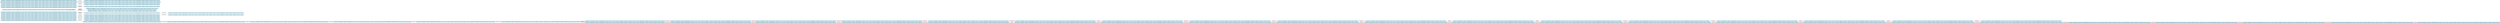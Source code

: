 digraph G {

	rankdir = LR;

	start_c_q5_0[style=invisible];

	node[shape=box, style="rounded, filled", color=lightblue2];

	c_q0_24[label="(c_q0 ≝ ((ATM_state = 9) ∧ (A_asked_withdrawal = 0) ∧ (A_balance = 0) ∧ (A_balance_after_operation = 0) ∧ (A_card_id = 0) ∧ (A_error = 0) ∧ (A_result = 0) ∧ (A_user_pin = 0) ∧ (CARD_state = 0) ∧ (C_card_id = 0) ∧ (C_card_pin = 0) ∧ (C_counter = 0) ∧ (C_user_pin = 0) ∧ (DB_asked_withdrawal = 0) ∧ (DB_balance = 0) ∧ (DB_card_id = 0) ∧ (DB_count_id = 0) ∧ (DB_error = 0) ∧ (DB_state = 2)))"];
	c_q0_86[label="(c_q0 ≝ ((ATM_state = 1) ∧ (A_asked_withdrawal = 0) ∧ (A_balance = 7400) ∧ (A_balance_after_operation = 7400) ∧ (A_card_id = 3121) ∧ (A_error = 0) ∧ (A_result = 1) ∧ (A_user_pin = 4040) ∧ (CARD_state = 0) ∧ (C_card_id = 3121) ∧ (C_card_pin = 4040) ∧ (C_counter = 0) ∧ (C_user_pin = 4040) ∧ (DB_asked_withdrawal = 0) ∧ (DB_balance = 7400) ∧ (DB_card_id = 3121) ∧ (DB_count_id = 3121) ∧ (DB_error = 0) ∧ (DB_state = 0)))"];
	c_q0_30[label="(c_q0 ≝ ((ATM_state = 12) ∧ (A_asked_withdrawal = 0) ∧ (A_balance = 0) ∧ (A_balance_after_operation = 0) ∧ (A_card_id = 0) ∧ (A_error = 0) ∧ (A_result = 1) ∧ (A_user_pin = 0) ∧ (CARD_state = 1) ∧ (C_card_id = 0) ∧ (C_card_pin = 0) ∧ (C_counter = 0) ∧ (C_user_pin = 0) ∧ (DB_asked_withdrawal = 0) ∧ (DB_balance = 0) ∧ (DB_card_id = 0) ∧ (DB_count_id = 0) ∧ (DB_error = 0) ∧ (DB_state = 3)))"];
	c_q0_62[label="(c_q0 ≝ ((ATM_state = 9) ∧ (A_asked_withdrawal = 0) ∧ (A_balance = 0) ∧ (A_balance_after_operation = 0) ∧ (A_card_id = 3121) ∧ (A_error = 0) ∧ (A_result = 1) ∧ (A_user_pin = 4040) ∧ (CARD_state = 0) ∧ (C_card_id = 3121) ∧ (C_card_pin = 4040) ∧ (C_counter = 0) ∧ (C_user_pin = 4040) ∧ (DB_asked_withdrawal = 0) ∧ (DB_balance = 7400) ∧ (DB_card_id = 3121) ∧ (DB_count_id = 3121) ∧ (DB_error = 0) ∧ (DB_state = 2)))"];
	c_q0_72[label="(c_q0 ≝ ((ATM_state = 5) ∧ (A_asked_withdrawal = 0) ∧ (A_balance = 0) ∧ (A_balance_after_operation = 0) ∧ (A_card_id = 3121) ∧ (A_error = 0) ∧ (A_result = 0) ∧ (A_user_pin = 2121) ∧ (CARD_state = 2) ∧ (C_card_id = 3121) ∧ (C_card_pin = 4040) ∧ (C_counter = 1) ∧ (C_user_pin = 2121) ∧ (DB_asked_withdrawal = 0) ∧ (DB_balance = 7400) ∧ (DB_card_id = 0) ∧ (DB_count_id = 3121) ∧ (DB_error = 0) ∧ (DB_state = 0)))"];
	c_q0_29[label="(c_q0 ≝ ((ATM_state = 12) ∧ (A_asked_withdrawal = 0) ∧ (A_balance = 0) ∧ (A_balance_after_operation = 0) ∧ (A_card_id = 0) ∧ (A_error = 1) ∧ (A_result = 2) ∧ (A_user_pin = 0) ∧ (CARD_state = 1) ∧ (C_card_id = 0) ∧ (C_card_pin = 0) ∧ (C_counter = 0) ∧ (C_user_pin = 0) ∧ (DB_asked_withdrawal = 0) ∧ (DB_balance = 0) ∧ (DB_card_id = 0) ∧ (DB_count_id = 0) ∧ (DB_error = 0) ∧ (DB_state = 1)))"];
	c_q0_116[label="(c_q0 ≝ ((ATM_state = 3) ∧ (A_asked_withdrawal = 0) ∧ (A_balance = 0) ∧ (A_balance_after_operation = 0) ∧ (A_card_id = 3121) ∧ (A_error = 0) ∧ (A_result = 0) ∧ (A_user_pin = 2121) ∧ (CARD_state = 1) ∧ (C_card_id = 3121) ∧ (C_card_pin = 4040) ∧ (C_counter = 0) ∧ (C_user_pin = 2121) ∧ (DB_asked_withdrawal = 0) ∧ (DB_balance = 7400) ∧ (DB_card_id = 0) ∧ (DB_count_id = 3121) ∧ (DB_error = 0) ∧ (DB_state = 0)))"];
	c_q0_110[label="(c_q0 ≝ ((ATM_state = 7) ∧ (A_asked_withdrawal = 0) ∧ (A_balance = 7400) ∧ (A_balance_after_operation = 7400) ∧ (A_card_id = 3121) ∧ (A_error = 0) ∧ (A_result = 1) ∧ (A_user_pin = 4040) ∧ (CARD_state = 3) ∧ (C_card_id = 3121) ∧ (C_card_pin = 4040) ∧ (C_counter = 0) ∧ (C_user_pin = 4040) ∧ (DB_asked_withdrawal = 0) ∧ (DB_balance = 7400) ∧ (DB_card_id = 3121) ∧ (DB_count_id = 3121) ∧ (DB_error = 0) ∧ (DB_state = 0)))"];
	c_q0_10[label="(c_q0 ≝ ((ATM_state = 4) ∧ (A_asked_withdrawal = 0) ∧ (A_balance = 0) ∧ (A_balance_after_operation = 0) ∧ (A_card_id = 3121) ∧ (A_error = 0) ∧ (A_result = 0) ∧ (A_user_pin = 0) ∧ (CARD_state = 2) ∧ (C_card_id = 3121) ∧ (C_card_pin = 4040) ∧ (C_counter = 0) ∧ (C_user_pin = 0) ∧ (DB_asked_withdrawal = 0) ∧ (DB_balance = 7400) ∧ (DB_card_id = 0) ∧ (DB_count_id = 3121) ∧ (DB_error = 0) ∧ (DB_state = 0)))"];
	c_q0_76[label="(c_q0 ≝ ((ATM_state = 6) ∧ (A_asked_withdrawal = 0) ∧ (A_balance = 0) ∧ (A_balance_after_operation = 0) ∧ (A_card_id = 3121) ∧ (A_error = 0) ∧ (A_result = 0) ∧ (A_user_pin = 2121) ∧ (CARD_state = 2) ∧ (C_card_id = 3121) ∧ (C_card_pin = 4040) ∧ (C_counter = 1) ∧ (C_user_pin = 2121) ∧ (DB_asked_withdrawal = 0) ∧ (DB_balance = 7400) ∧ (DB_card_id = 0) ∧ (DB_count_id = 3121) ∧ (DB_error = 0) ∧ (DB_state = 0)))"];
	c_q0_8[label="(c_q0 ≝ ((ATM_state = 3) ∧ (A_asked_withdrawal = 0) ∧ (A_balance = 0) ∧ (A_balance_after_operation = 0) ∧ (A_card_id = 0) ∧ (A_error = 0) ∧ (A_result = 0) ∧ (A_user_pin = 0) ∧ (CARD_state = 1) ∧ (C_card_id = 3121) ∧ (C_card_pin = 4040) ∧ (C_counter = 0) ∧ (C_user_pin = 0) ∧ (DB_asked_withdrawal = 0) ∧ (DB_balance = 7400) ∧ (DB_card_id = 0) ∧ (DB_count_id = 3121) ∧ (DB_error = 0) ∧ (DB_state = 0)))"];
	c_q0_46[label="(c_q0 ≝ ((ATM_state = 9) ∧ (A_asked_withdrawal = 0) ∧ (A_balance = 0) ∧ (A_balance_after_operation = 0) ∧ (A_card_id = 0) ∧ (A_error = 0) ∧ (A_result = 1) ∧ (A_user_pin = 0) ∧ (CARD_state = 0) ∧ (C_card_id = 0) ∧ (C_card_pin = 0) ∧ (C_counter = 0) ∧ (C_user_pin = 0) ∧ (DB_asked_withdrawal = 0) ∧ (DB_balance = 0) ∧ (DB_card_id = 0) ∧ (DB_count_id = 0) ∧ (DB_error = 0) ∧ (DB_state = 5)))"];
	c_q0_3[label="(c_q0 ≝ ((ATM_state = 1) ∧ (A_asked_withdrawal = 0) ∧ (A_balance = 0) ∧ (A_balance_after_operation = 0) ∧ (A_card_id = 0) ∧ (A_error = 0) ∧ (A_result = 0) ∧ (A_user_pin = 0) ∧ (CARD_state = 0) ∧ (C_card_id = 0) ∧ (C_card_pin = 0) ∧ (C_counter = 0) ∧ (C_user_pin = 0) ∧ (DB_asked_withdrawal = 0) ∧ (DB_balance = 0) ∧ (DB_card_id = 0) ∧ (DB_count_id = 0) ∧ (DB_error = 0) ∧ (DB_state = 1)))"];
	c_q4_54[label="(c_q4 ≝ ((ATM_state = 0) ∧ (A_asked_withdrawal = 0) ∧ (A_balance = 0) ∧ (A_balance_after_operation = 0) ∧ (A_card_id = 0) ∧ (A_error = 1) ∧ (A_result = 0) ∧ (A_user_pin = 0) ∧ (CARD_state = 0) ∧ (C_card_id = 0) ∧ (C_card_pin = 0) ∧ (C_counter = 0) ∧ (C_user_pin = 0) ∧ (DB_asked_withdrawal = 0) ∧ (DB_balance = 0) ∧ (DB_card_id = 0) ∧ (DB_count_id = 0) ∧ (DB_error = 0) ∧ (DB_state = 0)))"];
	c_q0_70[label="(c_q0 ≝ ((ATM_state = 11) ∧ (A_asked_withdrawal = 0) ∧ (A_balance = 7400) ∧ (A_balance_after_operation = 0) ∧ (A_card_id = 3121) ∧ (A_error = 0) ∧ (A_result = 1) ∧ (A_user_pin = 4040) ∧ (CARD_state = 0) ∧ (C_card_id = 3121) ∧ (C_card_pin = 4040) ∧ (C_counter = 0) ∧ (C_user_pin = 4040) ∧ (DB_asked_withdrawal = 0) ∧ (DB_balance = 7400) ∧ (DB_card_id = 3121) ∧ (DB_count_id = 3121) ∧ (DB_error = 0) ∧ (DB_state = 3)))"];
	c_q2_33[label="(c_q2 ≝ ((ATM_state = 8) ∧ (A_asked_withdrawal = 0) ∧ (A_balance = 0) ∧ (A_balance_after_operation = 0) ∧ (A_card_id = 0) ∧ (A_error = 0) ∧ (A_result = 1) ∧ (A_user_pin = 0) ∧ (CARD_state = 0) ∧ (C_card_pin = 0) ∧ (C_counter = 0) ∧ (C_user_pin = 0) ∧ (DB_asked_withdrawal = 0) ∧ (DB_balance = 0) ∧ (DB_card_id = 0) ∧ (DB_count_id = 0) ∧ (DB_error = 0) ∧ (DB_state = 0)))"];
	c_q0_48[label="(c_q0 ≝ ((ATM_state = 13) ∧ (A_asked_withdrawal = 0) ∧ (A_balance = 0) ∧ (A_balance_after_operation = 0) ∧ (A_card_id = 0) ∧ (A_error = 0) ∧ (A_result = 0) ∧ (A_user_pin = 0) ∧ (CARD_state = 0) ∧ (C_card_id = 0) ∧ (C_card_pin = 0) ∧ (C_counter = 0) ∧ (C_user_pin = 0) ∧ (DB_asked_withdrawal = 0) ∧ (DB_balance = 0) ∧ (DB_card_id = 0) ∧ (DB_count_id = 0) ∧ (DB_error = 0) ∧ (DB_state = 4)))"];
	c_q5_49[label="(c_q5 ≝ ((ATM_state = 0) ∧ (A_asked_withdrawal = 0) ∧ (A_balance = 0) ∧ (A_balance_after_operation = 0) ∧ (A_card_id = 0) ∧ (A_error = 0) ∧ (A_result = 0) ∧ (A_user_pin = 0) ∧ (CARD_state = 0) ∧ (C_card_id = 0) ∧ (C_card_pin = 0) ∧ (C_counter = 0) ∧ (C_user_pin = 0) ∧ (DB_asked_withdrawal = 0) ∧ (DB_balance = 0) ∧ (DB_card_id = 0) ∧ (DB_count_id = 0) ∧ (DB_error = 0) ∧ (DB_state = 0)))"];
	c_q2_51[label="(c_q2 ≝ ((ATM_state = 8) ∧ (A_asked_withdrawal = 0) ∧ (A_balance = 0) ∧ (A_balance_after_operation = 0) ∧ (A_card_id = 0) ∧ (A_error = 0) ∧ (A_result = 1) ∧ (A_user_pin = 0) ∧ (CARD_state = 0) ∧ (C_card_id = 0) ∧ (C_card_pin = 0) ∧ (C_counter = 0) ∧ (C_user_pin = 0) ∧ (DB_asked_withdrawal = 0) ∧ (DB_balance = 0) ∧ (DB_card_id = 1) ∧ (DB_count_id = 0) ∧ (DB_error = 1) ∧ (DB_state = 5)))"];
	c_q0_96[label="(c_q0 ≝ ((ATM_state = 7) ∧ (A_asked_withdrawal = 0) ∧ (A_balance = 0) ∧ (A_balance_after_operation = 0) ∧ (A_card_id = 3121) ∧ (A_error = 0) ∧ (A_result = 0) ∧ (A_user_pin = 2121) ∧ (CARD_state = 3) ∧ (C_card_id = 3121) ∧ (C_card_pin = 4040) ∧ (C_counter = 2) ∧ (C_user_pin = 2121) ∧ (DB_asked_withdrawal = 0) ∧ (DB_balance = 7400) ∧ (DB_card_id = 0) ∧ (DB_count_id = 3121) ∧ (DB_error = 0) ∧ (DB_state = 0)))"];
	c_q0_28[label="(c_q0 ≝ ((ATM_state = 11) ∧ (A_asked_withdrawal = 0) ∧ (A_balance = 0) ∧ (A_balance_after_operation = 0) ∧ (A_card_id = 0) ∧ (A_error = 1) ∧ (A_result = 2) ∧ (A_user_pin = 0) ∧ (CARD_state = 1) ∧ (C_card_id = 0) ∧ (C_card_pin = 0) ∧ (C_counter = 0) ∧ (C_user_pin = 0) ∧ (DB_asked_withdrawal = 0) ∧ (DB_balance = 0) ∧ (DB_card_id = 0) ∧ (DB_count_id = 0) ∧ (DB_error = 0) ∧ (DB_state = 1)))"];
	c_q0_55[label="(c_q0 ≝ ((ATM_state = 1) ∧ (A_asked_withdrawal = 0) ∧ (A_balance = 0) ∧ (A_balance_after_operation = 0) ∧ (A_card_id = 0) ∧ (A_error = 1) ∧ (A_result = 0) ∧ (A_user_pin = 0) ∧ (CARD_state = 0) ∧ (C_card_id = 0) ∧ (C_card_pin = 0) ∧ (C_counter = 0) ∧ (C_user_pin = 0) ∧ (DB_asked_withdrawal = 0) ∧ (DB_balance = 0) ∧ (DB_card_id = 0) ∧ (DB_count_id = 0) ∧ (DB_error = 0) ∧ (DB_state = 0)))"];
	c_q0_123[label="(c_q0 ≝ ((ATM_state = 9) ∧ (A_asked_withdrawal = 0) ∧ (A_balance = 7400) ∧ (A_balance_after_operation = 7400) ∧ (A_card_id = 3121) ∧ (A_error = 0) ∧ (A_result = 1) ∧ (A_user_pin = 4040) ∧ (CARD_state = 0) ∧ (C_card_id = 3121) ∧ (C_card_pin = 4040) ∧ (C_counter = 0) ∧ (C_user_pin = 4040) ∧ (DB_asked_withdrawal = 0) ∧ (DB_balance = 7400) ∧ (DB_card_id = 3121) ∧ (DB_count_id = 3121) ∧ (DB_error = 0) ∧ (DB_state = 2)))"];
	c_q0_80[label="(c_q0 ≝ ((ATM_state = 7) ∧ (A_asked_withdrawal = 0) ∧ (A_balance = 0) ∧ (A_balance_after_operation = 0) ∧ (A_card_id = 3121) ∧ (A_error = 0) ∧ (A_result = 0) ∧ (A_user_pin = 2121) ∧ (CARD_state = 3) ∧ (C_card_id = 3121) ∧ (C_card_pin = 4040) ∧ (C_counter = 1) ∧ (C_user_pin = 2121) ∧ (DB_asked_withdrawal = 0) ∧ (DB_balance = 7400) ∧ (DB_card_id = 0) ∧ (DB_count_id = 3121) ∧ (DB_error = 0) ∧ (DB_state = 0)))"];
	c_q0_44[label="(c_q0 ≝ ((ATM_state = 7) ∧ (A_asked_withdrawal = 0) ∧ (A_balance = 0) ∧ (A_balance_after_operation = 0) ∧ (A_card_id = 0) ∧ (A_error = 0) ∧ (A_result = 0) ∧ (A_user_pin = 0) ∧ (CARD_state = 5) ∧ (C_card_id = 0) ∧ (C_card_pin = 0) ∧ (C_counter = 0) ∧ (C_user_pin = 0) ∧ (DB_asked_withdrawal = 0) ∧ (DB_balance = 0) ∧ (DB_card_id = 0) ∧ (DB_count_id = 0) ∧ (DB_error = 0) ∧ (DB_state = 0)))"];
	c_q0_42[label="(c_q0 ≝ ((ATM_state = 2) ∧ (A_asked_withdrawal = 0) ∧ (A_balance = 0) ∧ (A_balance_after_operation = 0) ∧ (A_card_id = 0) ∧ (A_error = 0) ∧ (A_user_pin = 0) ∧ (CARD_state = 0) ∧ (C_card_id = 12345) ∧ (C_card_pin = 0) ∧ (C_counter = 0) ∧ (C_user_pin = 0) ∧ (DB_asked_withdrawal = 0) ∧ (DB_balance = 0) ∧ (DB_card_id = 0) ∧ (DB_count_id = 0) ∧ (DB_error = 0) ∧ (DB_state = 0)))"];
	c_q0_106[label="(c_q0 ≝ ((ATM_state = 6) ∧ (A_asked_withdrawal = 0) ∧ (A_balance = 7400) ∧ (A_balance_after_operation = 7400) ∧ (A_card_id = 3121) ∧ (A_error = 0) ∧ (A_result = 1) ∧ (A_user_pin = 4040) ∧ (CARD_state = 2) ∧ (C_card_id = 3121) ∧ (C_card_pin = 4040) ∧ (C_counter = 0) ∧ (C_user_pin = 4040) ∧ (DB_asked_withdrawal = 0) ∧ (DB_balance = 7400) ∧ (DB_card_id = 3121) ∧ (DB_count_id = 3121) ∧ (DB_error = 0) ∧ (DB_state = 0)))"];
	c_q0_56[label="(c_q0 ≝ ((ATM_state = 5) ∧ (A_asked_withdrawal = 0) ∧ (A_balance = 0) ∧ (A_balance_after_operation = 0) ∧ (A_card_id = 3121) ∧ (A_error = 0) ∧ (A_result = 0) ∧ (A_user_pin = 0) ∧ (CARD_state = 2) ∧ (C_card_id = 3121) ∧ (C_card_pin = 4040) ∧ (C_counter = 0) ∧ (C_user_pin = 0) ∧ (DB_asked_withdrawal = 0) ∧ (DB_balance = 7400) ∧ (DB_card_id = 0) ∧ (DB_count_id = 3121) ∧ (DB_error = 0) ∧ (DB_state = 0)))"];
	c_q0_84[label="(c_q0 ≝ ((ATM_state = 8) ∧ (A_asked_withdrawal = 0) ∧ (A_balance = 0) ∧ (A_balance_after_operation = 0) ∧ (A_card_id = 3121) ∧ (A_error = 0) ∧ (A_result = 0) ∧ (A_user_pin = 2121) ∧ (CARD_state = 2) ∧ (C_card_id = 3121) ∧ (C_card_pin = 4040) ∧ (C_counter = 2) ∧ (C_user_pin = 2121) ∧ (DB_asked_withdrawal = 0) ∧ (DB_balance = 7400) ∧ (DB_card_id = 0) ∧ (DB_count_id = 3121) ∧ (DB_error = 0) ∧ (DB_state = 0)))"];
	c_q0_100[label="(c_q0 ≝ ((ATM_state = 7) ∧ (A_asked_withdrawal = 0) ∧ (A_balance = 0) ∧ (A_balance_after_operation = 0) ∧ (A_card_id = 3121) ∧ (A_error = 0) ∧ (A_result = 0) ∧ (A_user_pin = 2121) ∧ (CARD_state = 5) ∧ (C_card_id = 3121) ∧ (C_card_pin = 4040) ∧ (C_counter = 2) ∧ (C_user_pin = 2121) ∧ (DB_asked_withdrawal = 0) ∧ (DB_balance = 7400) ∧ (DB_card_id = 0) ∧ (DB_count_id = 3121) ∧ (DB_error = 0) ∧ (DB_state = 0)))"];
	c_q0_19[label="(c_q0 ≝ ((ATM_state = 0) ∧ (A_asked_withdrawal = 0) ∧ (A_balance = 0) ∧ (A_balance_after_operation = 0) ∧ (A_card_id = 0) ∧ (A_error = 0) ∧ (A_result = 0) ∧ (A_user_pin = 0) ∧ (CARD_state = 0) ∧ (C_card_id = 0) ∧ (C_card_pin = 0) ∧ (C_counter = 0) ∧ (C_user_pin = 0) ∧ (DB_asked_withdrawal = 0) ∧ (DB_balance = 0) ∧ (DB_card_id = 0) ∧ (DB_count_id = 0) ∧ (DB_error = 0) ∧ (DB_state = 1)))"];
	c_q0_60[label="(c_q0 ≝ ((ATM_state = 6) ∧ (A_asked_withdrawal = 0) ∧ (A_balance = 0) ∧ (A_balance_after_operation = 0) ∧ (A_card_id = 3121) ∧ (A_error = 0) ∧ (A_result = 0) ∧ (A_user_pin = 2121) ∧ (CARD_state = 2) ∧ (C_card_id = 3121) ∧ (C_card_pin = 4040) ∧ (C_counter = 0) ∧ (C_user_pin = 0) ∧ (DB_asked_withdrawal = 0) ∧ (DB_balance = 7400) ∧ (DB_card_id = 0) ∧ (DB_count_id = 3121) ∧ (DB_error = 0) ∧ (DB_state = 0)))"];
	c_q0_16[label="(c_q0 ≝ ((ATM_state = 7) ∧ (A_asked_withdrawal = 0) ∧ (A_balance = 0) ∧ (A_balance_after_operation = 0) ∧ (A_card_id = 3121) ∧ (A_error = 0) ∧ (A_result = 0) ∧ (A_user_pin = 4040) ∧ (CARD_state = 3) ∧ (C_card_id = 3121) ∧ (C_card_pin = 4040) ∧ (C_counter = 0) ∧ (C_user_pin = 4040) ∧ (DB_asked_withdrawal = 0) ∧ (DB_balance = 7400) ∧ (DB_card_id = 0) ∧ (DB_count_id = 3121) ∧ (DB_error = 0) ∧ (DB_state = 0)))"];
	c_q0_31[label="(c_q0 ≝ ((ATM_state = 13) ∧ (A_asked_withdrawal = 0) ∧ (A_balance = 0) ∧ (A_balance_after_operation = 0) ∧ (A_card_id = 0) ∧ (A_error = 0) ∧ (A_result = 1) ∧ (A_user_pin = 0) ∧ (CARD_state = 1) ∧ (C_card_id = 0) ∧ (C_card_pin = 0) ∧ (C_counter = 0) ∧ (C_user_pin = 0) ∧ (DB_asked_withdrawal = 0) ∧ (DB_balance = 0) ∧ (DB_card_id = 0) ∧ (DB_count_id = 0) ∧ (DB_error = 0) ∧ (DB_state = 4)))"];
	c_q2_118[label="(c_q2 ≝ ((ATM_state = 8) ∧ (A_asked_withdrawal = 0) ∧ (A_balance = 7400) ∧ (A_balance_after_operation = 7400) ∧ (A_card_id = 3121) ∧ (A_error = 0) ∧ (A_result = 1) ∧ (A_user_pin = 4040) ∧ (CARD_state = 0) ∧ (C_card_id = 3121) ∧ (C_card_pin = 4040) ∧ (C_counter = 0) ∧ (C_user_pin = 4040) ∧ (DB_asked_withdrawal = 0) ∧ (DB_balance = 7400) ∧ (DB_card_id = 3121) ∧ (DB_count_id = 3121) ∧ (DB_error = 0) ∧ (DB_state = 0)))"];
	c_q0_114[label="(c_q0 ≝ ((ATM_state = 7) ∧ (A_asked_withdrawal = 0) ∧ (A_balance = 7400) ∧ (A_balance_after_operation = 7400) ∧ (A_card_id = 3121) ∧ (A_error = 0) ∧ (A_result = 1) ∧ (A_user_pin = 4040) ∧ (CARD_state = 4) ∧ (C_card_id = 3121) ∧ (C_card_pin = 4040) ∧ (C_counter = 0) ∧ (C_user_pin = 4040) ∧ (DB_asked_withdrawal = 0) ∧ (DB_balance = 7400) ∧ (DB_card_id = 3121) ∧ (DB_count_id = 3121) ∧ (DB_error = 0) ∧ (DB_state = 0)))"];
	c_q0_88[label="(c_q0 ≝ ((ATM_state = 5) ∧ (A_asked_withdrawal = 0) ∧ (A_balance = 0) ∧ (A_balance_after_operation = 0) ∧ (A_card_id = 3121) ∧ (A_error = 0) ∧ (A_result = 0) ∧ (A_user_pin = 2121) ∧ (CARD_state = 2) ∧ (C_card_id = 3121) ∧ (C_card_pin = 4040) ∧ (C_counter = 2) ∧ (C_user_pin = 2121) ∧ (DB_asked_withdrawal = 0) ∧ (DB_balance = 7400) ∧ (DB_card_id = 0) ∧ (DB_count_id = 3121) ∧ (DB_error = 0) ∧ (DB_state = 0)))"];
	c_q0_14[label="(c_q0 ≝ ((ATM_state = 6) ∧ (A_asked_withdrawal = 0) ∧ (A_balance = 0) ∧ (A_balance_after_operation = 0) ∧ (A_card_id = 3121) ∧ (A_error = 0) ∧ (A_result = 0) ∧ (A_user_pin = 4040) ∧ (CARD_state = 2) ∧ (C_card_id = 3121) ∧ (C_card_pin = 4040) ∧ (C_counter = 0) ∧ (C_user_pin = 0) ∧ (DB_asked_withdrawal = 0) ∧ (DB_balance = 7400) ∧ (DB_card_id = 0) ∧ (DB_count_id = 3121) ∧ (DB_error = 0) ∧ (DB_state = 0)))"];
	c_q0_98[label="(c_q0 ≝ ((ATM_state = 4) ∧ (A_asked_withdrawal = 0) ∧ (A_balance = 7400) ∧ (A_balance_after_operation = 7400) ∧ (A_card_id = 3121) ∧ (A_error = 0) ∧ (A_result = 1) ∧ (A_user_pin = 4040) ∧ (CARD_state = 2) ∧ (C_card_id = 3121) ∧ (C_card_pin = 4040) ∧ (C_counter = 0) ∧ (C_user_pin = 4040) ∧ (DB_asked_withdrawal = 0) ∧ (DB_balance = 7400) ∧ (DB_card_id = 3121) ∧ (DB_count_id = 3121) ∧ (DB_error = 0) ∧ (DB_state = 0)))"];
	c_q2_50[label="(c_q2 ≝ ((ATM_state = 8) ∧ (A_asked_withdrawal = 0) ∧ (A_balance = 0) ∧ (A_balance_after_operation = 0) ∧ (A_card_id = 0) ∧ (A_error = 0) ∧ (A_result = 1) ∧ (A_user_pin = 0) ∧ (CARD_state = 0) ∧ (C_card_id = 0) ∧ (C_card_pin = 0) ∧ (C_counter = 0) ∧ (C_user_pin = 0) ∧ (DB_asked_withdrawal = 0) ∧ (DB_balance = 0) ∧ (DB_card_id = 1) ∧ (DB_count_id = 0) ∧ (DB_error = 0) ∧ (DB_state = 1)))"];
	c_q0_92[label="(c_q0 ≝ ((ATM_state = 6) ∧ (A_asked_withdrawal = 0) ∧ (A_balance = 0) ∧ (A_balance_after_operation = 0) ∧ (A_card_id = 3121) ∧ (A_error = 0) ∧ (A_result = 0) ∧ (A_user_pin = 2121) ∧ (CARD_state = 2) ∧ (C_card_id = 3121) ∧ (C_card_pin = 4040) ∧ (C_counter = 2) ∧ (C_user_pin = 2121) ∧ (DB_asked_withdrawal = 0) ∧ (DB_balance = 7400) ∧ (DB_card_id = 0) ∧ (DB_count_id = 3121) ∧ (DB_error = 0) ∧ (DB_state = 0)))"];
	c_q5_47[label="(c_q5 ≝ ((ATM_state = 0) ∧ (A_asked_withdrawal = 0) ∧ (A_balance = 0) ∧ (A_balance_after_operation = 0) ∧ (A_card_id = 0) ∧ (A_error = 0) ∧ (A_result = 1) ∧ (A_user_pin = 0) ∧ (CARD_state = 0) ∧ (C_card_id = 0) ∧ (C_card_pin = 0) ∧ (C_counter = 0) ∧ (C_user_pin = 0) ∧ (DB_asked_withdrawal = 0) ∧ (DB_balance = 0) ∧ (DB_card_id = 0) ∧ (DB_count_id = 0) ∧ (DB_error = 0) ∧ (DB_state = 0)))"];
	c_q5_0[label="(c_q5 ≝ ((ATM_state = 0) ∧ (A_asked_withdrawal = 0) ∧ (A_balance = 0) ∧ (A_balance_after_operation = 0) ∧ (A_card_id = 0) ∧ (A_error = 0) ∧ (A_result = 0) ∧ (A_user_pin = 0) ∧ (CARD_state = 0) ∧ (C_card_id = 3121) ∧ (C_card_pin = 4040) ∧ (C_counter = 0) ∧ (C_user_pin = 0) ∧ (DB_asked_withdrawal = 0) ∧ (DB_balance = 7400) ∧ (DB_card_id = 0) ∧ (DB_count_id = 3121) ∧ (DB_error = 0) ∧ (DB_state = 0)))"];
	c_q0_40[label="(c_q0 ≝ ((ATM_state = 13) ∧ (A_asked_withdrawal = 0) ∧ (A_balance = 0) ∧ (A_balance_after_operation = 0) ∧ (A_card_id = 0) ∧ (A_error = 1) ∧ (A_result = 0) ∧ (A_user_pin = 0) ∧ (CARD_state = 0) ∧ (C_card_id = 0) ∧ (C_card_pin = 0) ∧ (C_counter = 0) ∧ (C_user_pin = 0) ∧ (DB_asked_withdrawal = 0) ∧ (DB_balance = 0) ∧ (DB_card_id = 0) ∧ (DB_count_id = 0) ∧ (DB_error = 0) ∧ (DB_state = 4)))"];
	c_q0_66[label="(c_q0 ≝ ((ATM_state = 10) ∧ (A_asked_withdrawal = 0) ∧ (A_balance = 7400) ∧ (A_balance_after_operation = 0) ∧ (A_card_id = 3121) ∧ (A_error = 0) ∧ (A_result = 1) ∧ (A_user_pin = 4040) ∧ (CARD_state = 0) ∧ (C_card_id = 3121) ∧ (C_card_pin = 4040) ∧ (C_counter = 0) ∧ (C_user_pin = 4040) ∧ (DB_asked_withdrawal = 0) ∧ (DB_balance = 7400) ∧ (DB_card_id = 3121) ∧ (DB_count_id = 3121) ∧ (DB_error = 0) ∧ (DB_state = 3)))"];
	c_q0_27[label="(c_q0 ≝ ((ATM_state = 11) ∧ (A_asked_withdrawal = 0) ∧ (A_balance = 0) ∧ (A_balance_after_operation = 0) ∧ (A_card_id = 0) ∧ (A_error = 0) ∧ (A_result = 0) ∧ (A_user_pin = 0) ∧ (CARD_state = 0) ∧ (C_card_id = 0) ∧ (C_card_pin = 0) ∧ (C_counter = 0) ∧ (C_user_pin = 0) ∧ (DB_asked_withdrawal = 0) ∧ (DB_balance = 0) ∧ (DB_card_id = 0) ∧ (DB_count_id = 0) ∧ (DB_error = 0) ∧ (DB_state = 0)))"];
	c_q0_122[label="(c_q0 ≝ ((ATM_state = 9) ∧ (A_asked_withdrawal = 0) ∧ (A_balance = 7400) ∧ (A_balance_after_operation = 7400) ∧ (A_card_id = 3121) ∧ (A_error = 0) ∧ (A_result = 1) ∧ (A_user_pin = 4040) ∧ (CARD_state = 0) ∧ (C_card_id = 3121) ∧ (C_card_pin = 4040) ∧ (C_counter = 0) ∧ (C_user_pin = 4040) ∧ (DB_asked_withdrawal = 0) ∧ (DB_balance = 7400) ∧ (DB_card_id = 3121) ∧ (DB_count_id = 3121) ∧ (DB_error = 0) ∧ (DB_state = 1)))"];
	c_q4_37[label="(c_q4 ≝ ((ATM_state = 0) ∧ (A_asked_withdrawal = 0) ∧ (A_balance = 0) ∧ (A_balance_after_operation = 0) ∧ (A_card_id = 0) ∧ (A_error = 1) ∧ (A_user_pin = 0) ∧ (CARD_state = 0) ∧ (C_card_pin = 0) ∧ (C_counter = 0) ∧ (C_user_pin = 0) ∧ (DB_asked_withdrawal = 0) ∧ (DB_balance = 0) ∧ (DB_card_id = 0) ∧ (DB_count_id = 0) ∧ (DB_error = 0) ∧ (DB_state = 0)))"];
	c_q5_104[label="(c_q5 ≝ ((ATM_state = 0) ∧ (A_asked_withdrawal = 0) ∧ (A_balance = 0) ∧ (A_balance_after_operation = 0) ∧ (A_card_id = 3121) ∧ (A_error = 0) ∧ (A_result = 0) ∧ (A_user_pin = 2121) ∧ (CARD_state = 0) ∧ (C_card_id = 3121) ∧ (C_card_pin = 4040) ∧ (C_counter = 2) ∧ (C_user_pin = 2121) ∧ (DB_asked_withdrawal = 0) ∧ (DB_balance = 7400) ∧ (DB_card_id = 0) ∧ (DB_count_id = 3121) ∧ (DB_error = 0) ∧ (DB_state = 0)))"];
	c_q0_20[label="(c_q0 ≝ ((ATM_state = 8) ∧ (A_asked_withdrawal = 0) ∧ (A_balance = 5000) ∧ (A_balance_after_operation = 0) ∧ (A_card_id = 0) ∧ (A_error = 1) ∧ (A_result = 0) ∧ (A_user_pin = 0) ∧ (CARD_state = 1) ∧ (C_card_id = 0) ∧ (C_card_pin = 0) ∧ (C_counter = 0) ∧ (C_user_pin = 0) ∧ (DB_asked_withdrawal = 0) ∧ (DB_balance = 5000) ∧ (DB_card_id = 1) ∧ (DB_count_id = 0) ∧ (DB_error = 0) ∧ (DB_state = 0)))"];
	c_q0_18[label="(c_q0 ≝ ((ATM_state = 7) ∧ (A_asked_withdrawal = 0) ∧ (A_balance = 0) ∧ (A_balance_after_operation = 0) ∧ (A_card_id = 0) ∧ (A_error = 0) ∧ (A_result = 0) ∧ (A_user_pin = 0) ∧ (CARD_state = 5) ∧ (C_card_id = 0) ∧ (C_card_pin = 0) ∧ (C_counter = 0) ∧ (C_user_pin = 0) ∧ (DB_asked_withdrawal = 0) ∧ (DB_balance = 0) ∧ (DB_card_id = 0) ∧ (DB_count_id = 0) ∧ (DB_error = 0) ∧ (DB_state = 1)))"];
	c_q2_52[label="(c_q2 ≝ ((ATM_state = 8) ∧ (A_asked_withdrawal = 0) ∧ (A_balance = 0) ∧ (A_balance_after_operation = 0) ∧ (A_card_id = 3121) ∧ (A_error = 0) ∧ (A_result = 1) ∧ (A_user_pin = 4040) ∧ (CARD_state = 0) ∧ (C_card_id = 3121) ∧ (C_card_pin = 4040) ∧ (C_counter = 0) ∧ (C_user_pin = 4040) ∧ (DB_asked_withdrawal = 0) ∧ (DB_balance = 7400) ∧ (DB_card_id = 0) ∧ (DB_count_id = 3121) ∧ (DB_error = 0) ∧ (DB_state = 0)))"];
	c_q0_78[label="(c_q0 ≝ ((ATM_state = 13) ∧ (A_asked_withdrawal = 0) ∧ (A_balance = 7400) ∧ (A_balance_after_operation = 7400) ∧ (A_card_id = 3121) ∧ (A_error = 0) ∧ (A_result = 1) ∧ (A_user_pin = 4040) ∧ (CARD_state = 0) ∧ (C_card_id = 3121) ∧ (C_card_pin = 4040) ∧ (C_counter = 0) ∧ (C_user_pin = 4040) ∧ (DB_asked_withdrawal = 0) ∧ (DB_balance = 7400) ∧ (DB_card_id = 3121) ∧ (DB_count_id = 3121) ∧ (DB_error = 0) ∧ (DB_state = 4)))"];
	c_q0_94[label="(c_q0 ≝ ((ATM_state = 3) ∧ (A_asked_withdrawal = 0) ∧ (A_balance = 7400) ∧ (A_balance_after_operation = 7400) ∧ (A_card_id = 3121) ∧ (A_error = 0) ∧ (A_result = 1) ∧ (A_user_pin = 4040) ∧ (CARD_state = 1) ∧ (C_card_id = 3121) ∧ (C_card_pin = 4040) ∧ (C_counter = 0) ∧ (C_user_pin = 4040) ∧ (DB_asked_withdrawal = 0) ∧ (DB_balance = 7400) ∧ (DB_card_id = 3121) ∧ (DB_count_id = 3121) ∧ (DB_error = 0) ∧ (DB_state = 0)))"];
	c_q0_108[label="(c_q0 ≝ ((ATM_state = 1) ∧ (A_asked_withdrawal = 0) ∧ (A_balance = 0) ∧ (A_balance_after_operation = 0) ∧ (A_card_id = 3121) ∧ (A_error = 0) ∧ (A_result = 0) ∧ (A_user_pin = 2121) ∧ (CARD_state = 0) ∧ (C_card_id = 3121) ∧ (C_card_pin = 4040) ∧ (C_counter = 2) ∧ (C_user_pin = 2121) ∧ (DB_asked_withdrawal = 0) ∧ (DB_balance = 7400) ∧ (DB_card_id = 0) ∧ (DB_count_id = 3121) ∧ (DB_error = 0) ∧ (DB_state = 0)))"];
	c_q5_82[label="(c_q5 ≝ ((ATM_state = 0) ∧ (A_asked_withdrawal = 0) ∧ (A_balance = 7400) ∧ (A_balance_after_operation = 7400) ∧ (A_card_id = 3121) ∧ (A_error = 0) ∧ (A_result = 1) ∧ (A_user_pin = 4040) ∧ (CARD_state = 0) ∧ (C_card_id = 3121) ∧ (C_card_pin = 4040) ∧ (C_counter = 0) ∧ (C_user_pin = 4040) ∧ (DB_asked_withdrawal = 0) ∧ (DB_balance = 7400) ∧ (DB_card_id = 3121) ∧ (DB_count_id = 3121) ∧ (DB_error = 0) ∧ (DB_state = 0)))"];
	c_q0_6[label="(c_q0 ≝ ((ATM_state = 2) ∧ (A_asked_withdrawal = 0) ∧ (A_balance = 0) ∧ (A_balance_after_operation = 0) ∧ (A_card_id = 0) ∧ (A_error = 0) ∧ (A_result = 0) ∧ (A_user_pin = 0) ∧ (CARD_state = 0) ∧ (C_card_id = 3121) ∧ (C_card_pin = 4040) ∧ (C_counter = 0) ∧ (C_user_pin = 0) ∧ (DB_asked_withdrawal = 0) ∧ (DB_balance = 7400) ∧ (DB_card_id = 0) ∧ (DB_count_id = 3121) ∧ (DB_error = 0) ∧ (DB_state = 0)))"];
	c_q0_22[label="(c_q0 ≝ ((ATM_state = 11) ∧ (A_asked_withdrawal = 0) ∧ (A_balance = 0) ∧ (A_balance_after_operation = 0) ∧ (A_card_id = 0) ∧ (A_error = 2) ∧ (A_result = 0) ∧ (A_user_pin = 0) ∧ (CARD_state = 1) ∧ (C_card_id = 0) ∧ (C_card_pin = 0) ∧ (C_counter = 0) ∧ (C_user_pin = 0) ∧ (DB_asked_withdrawal = 0) ∧ (DB_balance = 0) ∧ (DB_card_id = 1) ∧ (DB_count_id = 0) ∧ (DB_error = 0) ∧ (DB_state = 1)))"];
	c_q0_26[label="(c_q0 ≝ ((ATM_state = 10) ∧ (A_asked_withdrawal = 0) ∧ (A_balance = 0) ∧ (A_balance_after_operation = 0) ∧ (A_card_id = 0) ∧ (A_error = 0) ∧ (A_result = 0) ∧ (A_user_pin = 0) ∧ (CARD_state = 0) ∧ (C_card_id = 0) ∧ (C_card_pin = 0) ∧ (C_counter = 0) ∧ (C_user_pin = 0) ∧ (DB_asked_withdrawal = 0) ∧ (DB_balance = 0) ∧ (DB_card_id = 0) ∧ (DB_count_id = 0) ∧ (DB_error = 0) ∧ (DB_state = 0)))"];
	c_q0_4[label="(c_q0 ≝ ((ATM_state = 1) ∧ (A_asked_withdrawal = 0) ∧ (A_balance = 0) ∧ (A_balance_after_operation = 0) ∧ (A_card_id = 0) ∧ (A_error = 0) ∧ (A_result = 0) ∧ (A_user_pin = 0) ∧ (CARD_state = 0) ∧ (C_card_id = 3121) ∧ (C_card_pin = 4040) ∧ (C_counter = 0) ∧ (C_user_pin = 0) ∧ (DB_asked_withdrawal = 0) ∧ (DB_balance = 7400) ∧ (DB_card_id = 0) ∧ (DB_count_id = 3121) ∧ (DB_error = 0) ∧ (DB_state = 0)))"];
	c_q0_74[label="(c_q0 ≝ ((ATM_state = 12) ∧ (A_asked_withdrawal = 0) ∧ (A_balance = 7400) ∧ (A_balance_after_operation = 0) ∧ (A_card_id = 3121) ∧ (A_error = 0) ∧ (A_result = 1) ∧ (A_user_pin = 4040) ∧ (CARD_state = 0) ∧ (C_card_id = 3121) ∧ (C_card_pin = 4040) ∧ (C_counter = 0) ∧ (C_user_pin = 4040) ∧ (DB_asked_withdrawal = 0) ∧ (DB_balance = 7400) ∧ (DB_card_id = 3121) ∧ (DB_count_id = 3121) ∧ (DB_error = 0) ∧ (DB_state = 3)))"];
	c_q0_58[label="(c_q0 ≝ ((ATM_state = 9) ∧ (A_asked_withdrawal = 0) ∧ (A_balance = 0) ∧ (A_balance_after_operation = 0) ∧ (A_card_id = 3121) ∧ (A_error = 0) ∧ (A_result = 1) ∧ (A_user_pin = 4040) ∧ (CARD_state = 0) ∧ (C_card_id = 3121) ∧ (C_card_pin = 4040) ∧ (C_counter = 0) ∧ (C_user_pin = 4040) ∧ (DB_asked_withdrawal = 0) ∧ (DB_balance = 7400) ∧ (DB_card_id = 3121) ∧ (DB_count_id = 3121) ∧ (DB_error = 0) ∧ (DB_state = 1)))"];
	c_q0_120[label="(c_q0 ≝ ((ATM_state = 4) ∧ (A_asked_withdrawal = 0) ∧ (A_balance = 0) ∧ (A_balance_after_operation = 0) ∧ (A_card_id = 3121) ∧ (A_error = 0) ∧ (A_result = 0) ∧ (A_user_pin = 2121) ∧ (CARD_state = 2) ∧ (C_card_id = 3121) ∧ (C_card_pin = 4040) ∧ (C_counter = 0) ∧ (C_user_pin = 2121) ∧ (DB_asked_withdrawal = 0) ∧ (DB_balance = 7400) ∧ (DB_card_id = 0) ∧ (DB_count_id = 3121) ∧ (DB_error = 0) ∧ (DB_state = 0)))"];
	c_q0_121[label="(c_q0 ≝ ((ATM_state = 5) ∧ (A_asked_withdrawal = 0) ∧ (A_balance = 0) ∧ (A_balance_after_operation = 0) ∧ (A_card_id = 3121) ∧ (A_error = 0) ∧ (A_result = 0) ∧ (A_user_pin = 2121) ∧ (CARD_state = 2) ∧ (C_card_id = 3121) ∧ (C_card_pin = 4040) ∧ (C_counter = 0) ∧ (C_user_pin = 2121) ∧ (DB_asked_withdrawal = 0) ∧ (DB_balance = 7400) ∧ (DB_card_id = 0) ∧ (DB_count_id = 3121) ∧ (DB_error = 0) ∧ (DB_state = 0)))"];
	c_q0_112[label="(c_q0 ≝ ((ATM_state = 2) ∧ (A_asked_withdrawal = 0) ∧ (A_balance = 0) ∧ (A_balance_after_operation = 0) ∧ (A_card_id = 3121) ∧ (A_error = 0) ∧ (A_result = 0) ∧ (A_user_pin = 2121) ∧ (CARD_state = 0) ∧ (C_card_id = 3121) ∧ (C_card_pin = 4040) ∧ (C_counter = 2) ∧ (C_user_pin = 2121) ∧ (DB_asked_withdrawal = 0) ∧ (DB_balance = 7400) ∧ (DB_card_id = 0) ∧ (DB_count_id = 3121) ∧ (DB_error = 0) ∧ (DB_state = 0)))"];
	c_q5_43[label="(c_q5 ≝ ((ATM_state = 0) ∧ (A_asked_withdrawal = 0) ∧ (A_balance = 0) ∧ (A_balance_after_operation = 0) ∧ (A_card_id = 0) ∧ (A_error = 0) ∧ (A_user_pin = 0) ∧ (CARD_state = 0) ∧ (C_card_pin = 0) ∧ (C_counter = 0) ∧ (C_user_pin = 0) ∧ (DB_asked_withdrawal = 0) ∧ (DB_balance = 0) ∧ (DB_card_id = 0) ∧ (DB_count_id = 0) ∧ (DB_error = 0) ∧ (DB_state = 0)))"];
	c_q0_23[label="(c_q0 ≝ ((ATM_state = 11) ∧ (A_asked_withdrawal = 0) ∧ (A_balance = 0) ∧ (A_balance_after_operation = 0) ∧ (A_card_id = 0) ∧ (A_error = 2) ∧ (A_result = 0) ∧ (A_user_pin = 0) ∧ (CARD_state = 1) ∧ (C_card_id = 0) ∧ (C_card_pin = 0) ∧ (C_counter = 0) ∧ (C_user_pin = 0) ∧ (DB_asked_withdrawal = 0) ∧ (DB_balance = 0) ∧ (DB_card_id = 1) ∧ (DB_count_id = 0) ∧ (DB_error = 1) ∧ (DB_state = 5)))"];
	c_q0_102[label="(c_q0 ≝ ((ATM_state = 5) ∧ (A_asked_withdrawal = 0) ∧ (A_balance = 7400) ∧ (A_balance_after_operation = 7400) ∧ (A_card_id = 3121) ∧ (A_error = 0) ∧ (A_result = 1) ∧ (A_user_pin = 4040) ∧ (CARD_state = 2) ∧ (C_card_id = 3121) ∧ (C_card_pin = 4040) ∧ (C_counter = 0) ∧ (C_user_pin = 4040) ∧ (DB_asked_withdrawal = 0) ∧ (DB_balance = 7400) ∧ (DB_card_id = 3121) ∧ (DB_count_id = 3121) ∧ (DB_error = 0) ∧ (DB_state = 0)))"];
	c_q0_21[label="(c_q0 ≝ ((ATM_state = 5) ∧ (A_asked_withdrawal = 0) ∧ (A_balance = 5000) ∧ (A_balance_after_operation = 0) ∧ (A_card_id = 0) ∧ (A_error = 1) ∧ (A_result = 0) ∧ (A_user_pin = 0) ∧ (CARD_state = 1) ∧ (C_card_id = 0) ∧ (C_card_pin = 0) ∧ (C_counter = 0) ∧ (C_user_pin = 0) ∧ (DB_asked_withdrawal = 0) ∧ (DB_balance = 5000) ∧ (DB_card_id = 1) ∧ (DB_count_id = 0) ∧ (DB_error = 0) ∧ (DB_state = 0)))"];
	c_q0_90[label="(c_q0 ≝ ((ATM_state = 2) ∧ (A_asked_withdrawal = 0) ∧ (A_balance = 7400) ∧ (A_balance_after_operation = 7400) ∧ (A_card_id = 3121) ∧ (A_error = 0) ∧ (A_result = 1) ∧ (A_user_pin = 4040) ∧ (CARD_state = 0) ∧ (C_card_id = 3121) ∧ (C_card_pin = 4040) ∧ (C_counter = 0) ∧ (C_user_pin = 4040) ∧ (DB_asked_withdrawal = 0) ∧ (DB_balance = 7400) ∧ (DB_card_id = 3121) ∧ (DB_count_id = 3121) ∧ (DB_error = 0) ∧ (DB_state = 0)))"];
	c_q0_25[label="(c_q0 ≝ ((ATM_state = 10) ∧ (A_asked_withdrawal = 0) ∧ (A_balance = 0) ∧ (A_balance_after_operation = 0) ∧ (A_card_id = 0) ∧ (A_error = 0) ∧ (A_result = 0) ∧ (A_user_pin = 0) ∧ (CARD_state = 0) ∧ (C_card_id = 0) ∧ (C_card_pin = 0) ∧ (C_counter = 0) ∧ (C_user_pin = 0) ∧ (DB_asked_withdrawal = 0) ∧ (DB_balance = 0) ∧ (DB_card_id = 0) ∧ (DB_count_id = 0) ∧ (DB_error = 0) ∧ (DB_state = 3)))"];
	c_q0_34[label="(c_q0 ≝ ((ATM_state = 7) ∧ (A_asked_withdrawal = 0) ∧ (A_balance = 0) ∧ (A_balance_after_operation = 0) ∧ (A_card_id = 3121) ∧ (A_error = 0) ∧ (A_result = 0) ∧ (A_user_pin = 4040) ∧ (CARD_state = 4) ∧ (C_card_id = 3121) ∧ (C_card_pin = 4040) ∧ (C_counter = 0) ∧ (C_user_pin = 4040) ∧ (DB_asked_withdrawal = 0) ∧ (DB_balance = 7400) ∧ (DB_card_id = 0) ∧ (DB_count_id = 3121) ∧ (DB_error = 0) ∧ (DB_state = 0)))"];
	c_q0_64[label="(c_q0 ≝ ((ATM_state = 7) ∧ (A_asked_withdrawal = 0) ∧ (A_balance = 0) ∧ (A_balance_after_operation = 0) ∧ (A_card_id = 3121) ∧ (A_error = 0) ∧ (A_result = 0) ∧ (A_user_pin = 2121) ∧ (CARD_state = 3) ∧ (C_card_id = 3121) ∧ (C_card_pin = 4040) ∧ (C_counter = 0) ∧ (C_user_pin = 2121) ∧ (DB_asked_withdrawal = 0) ∧ (DB_balance = 7400) ∧ (DB_card_id = 0) ∧ (DB_count_id = 3121) ∧ (DB_error = 0) ∧ (DB_state = 0)))"];
	c_q0_38[label="(c_q0 ≝ ((ATM_state = 7) ∧ (A_asked_withdrawal = 0) ∧ (A_balance = 0) ∧ (A_balance_after_operation = 0) ∧ (A_card_id = 0) ∧ (A_error = 1) ∧ (A_result = 0) ∧ (A_user_pin = 0) ∧ (CARD_state = 5) ∧ (C_card_id = 0) ∧ (C_card_pin = 0) ∧ (C_counter = 0) ∧ (C_user_pin = 0) ∧ (DB_asked_withdrawal = 0) ∧ (DB_balance = 0) ∧ (DB_card_id = 0) ∧ (DB_count_id = 0) ∧ (DB_error = 0) ∧ (DB_state = 0)))"];
	c_q0_68[label="(c_q0 ≝ ((ATM_state = 8) ∧ (A_asked_withdrawal = 0) ∧ (A_balance = 0) ∧ (A_balance_after_operation = 0) ∧ (A_card_id = 3121) ∧ (A_error = 0) ∧ (A_result = 0) ∧ (A_user_pin = 2121) ∧ (CARD_state = 2) ∧ (C_card_id = 3121) ∧ (C_card_pin = 4040) ∧ (C_counter = 1) ∧ (C_user_pin = 2121) ∧ (DB_asked_withdrawal = 0) ∧ (DB_balance = 7400) ∧ (DB_card_id = 0) ∧ (DB_count_id = 3121) ∧ (DB_error = 0) ∧ (DB_state = 0)))"];

	start_c_q5_0 -> c_q5_0;
	c_q5_0 -> c_q0_4[label="ATM_signal_connexion", penwidth=3, color=red];
	c_q0_19 -> c_q0_3[label="ATM_signal_connexion"];
	c_q0_4 -> c_q0_6[label="ATM_operation_vide", penwidth=3, color=red];
	c_q0_6 -> c_q0_8[label="ATM_demande_id", penwidth=3, color=red];
	c_q0_8 -> c_q0_10[label="CARD_reponse_id", penwidth=3, color=red];
	c_q0_10 -> c_q0_56[label="ATM_demande_pin_user", penwidth=3, color=red];
	c_q0_56 -> c_q0_14[label="ATM_recoit_pin_user", penwidth=3, color=red];
	c_q0_14 -> c_q0_16[label="ATM_transfer_pin_user", penwidth=3, color=red];
	c_q0_16 -> c_q0_34[label="CARD_traite_pin", penwidth=3, color=red];
	c_q0_18 -> c_q0_19[label="CARD_failed_pin"];
	c_q0_20 -> c_q0_21[label="ATM_traite_reponse_pin"];
	c_q0_22 -> c_q0_23[label="DB_check_id"];
	c_q0_24 -> c_q0_25[label="DB_demande_retrait"];
	c_q0_26 -> c_q0_27[label="ATM_demande_retrait"];
	c_q0_28 -> c_q0_29[label="ATM_obtient_montant"];
	c_q0_30 -> c_q0_31[label="ATM_traite_retrait"];
	c_q0_42 -> c_q2_33[label="ATM_demande_id"];
	c_q0_34 -> c_q2_52[label="CARD_succes_pin", penwidth=3, color=red];
	c_q0_42 -> c_q4_37[label="ATM_demande_id"];
	c_q0_38 -> c_q4_54[label="CARD_failed_pin"];
	c_q0_40 -> c_q4_54[label="DB_traitement_ok"];
	c_q0_42 -> c_q5_43[label="ATM_demande_id"];
	c_q0_44 -> c_q5_49[label="CARD_failed_pin"];
	c_q0_46 -> c_q5_47[label="DB_operation_not_done"];
	c_q0_48 -> c_q5_49[label="DB_traitement_ok"];
	c_q2_50 -> c_q2_51[label="DB_check_id"];
	c_q2_52 -> c_q0_58[label="ATM_traite_reponse_pin", penwidth=3, color=red];
	c_q4_54 -> c_q0_55[label="ATM_signal_connexion"];
	c_q0_56 -> c_q0_60[label="ATM_recoit_pin_user", penwidth=3, color=red];
	c_q0_58 -> c_q0_62[label="DB_check_id", penwidth=3, color=red];
	c_q0_60 -> c_q0_64[label="ATM_transfer_pin_user", penwidth=3, color=red];
	c_q0_62 -> c_q0_66[label="DB_demande_retrait", penwidth=3, color=red];
	c_q0_64 -> c_q0_68[label="CARD_traite_pin", penwidth=3, color=red];
	c_q0_66 -> c_q0_70[label="ATM_demande_retrait", penwidth=3, color=red];
	c_q0_68 -> c_q0_72[label="ATM_traite_reponse_pin", penwidth=3, color=red];
	c_q0_70 -> c_q0_74[label="ATM_obtient_montant", penwidth=3, color=red];
	c_q0_72 -> c_q0_76[label="ATM_recoit_pin_user", penwidth=3, color=red];
	c_q0_74 -> c_q0_78[label="ATM_traite_retrait", penwidth=3, color=red];
	c_q0_76 -> c_q0_80[label="ATM_transfer_pin_user", penwidth=3, color=red];
	c_q0_78 -> c_q5_82[label="DB_traitement_ok", penwidth=3, color=red];
	c_q0_80 -> c_q0_84[label="CARD_traite_pin", penwidth=3, color=red];
	c_q5_82 -> c_q0_86[label="ATM_signal_connexion", penwidth=3, color=red];
	c_q0_84 -> c_q0_88[label="ATM_traite_reponse_pin", penwidth=3, color=red];
	c_q0_86 -> c_q0_90[label="ATM_operation_vide", penwidth=3, color=red];
	c_q0_88 -> c_q0_92[label="ATM_recoit_pin_user", penwidth=3, color=red];
	c_q0_90 -> c_q0_94[label="ATM_demande_id", penwidth=3, color=red];
	c_q0_92 -> c_q0_96[label="ATM_transfer_pin_user", penwidth=3, color=red];
	c_q0_94 -> c_q0_98[label="CARD_reponse_id", penwidth=3, color=red];
	c_q0_96 -> c_q0_100[label="CARD_traite_pin", penwidth=3, color=red];
	c_q0_98 -> c_q0_102[label="ATM_demande_pin_user", penwidth=3, color=red];
	c_q0_100 -> c_q5_104[label="CARD_failed_pin", penwidth=3, color=red];
	c_q0_102 -> c_q0_106[label="ATM_recoit_pin_user", penwidth=3, color=red];
	c_q5_104 -> c_q0_108[label="ATM_signal_connexion", penwidth=3, color=red];
	c_q0_106 -> c_q0_110[label="ATM_transfer_pin_user", penwidth=3, color=red];
	c_q0_108 -> c_q0_112[label="ATM_operation_vide", penwidth=3, color=red];
	c_q0_110 -> c_q0_114[label="CARD_traite_pin", penwidth=3, color=red];
	c_q0_112 -> c_q0_116[label="ATM_demande_id", penwidth=3, color=red];
	c_q0_114 -> c_q2_118[label="CARD_succes_pin", penwidth=3, color=red];
	c_q0_116 -> c_q0_120[label="CARD_reponse_id", penwidth=3, color=red];
	c_q2_118 -> c_q0_122[label="ATM_traite_reponse_pin", penwidth=3, color=red];
	c_q0_120 -> c_q0_121[label="ATM_demande_pin_user", penwidth=3, color=red];
	c_q0_122 -> c_q0_123[label="DB_check_id", penwidth=3, color=red];

}